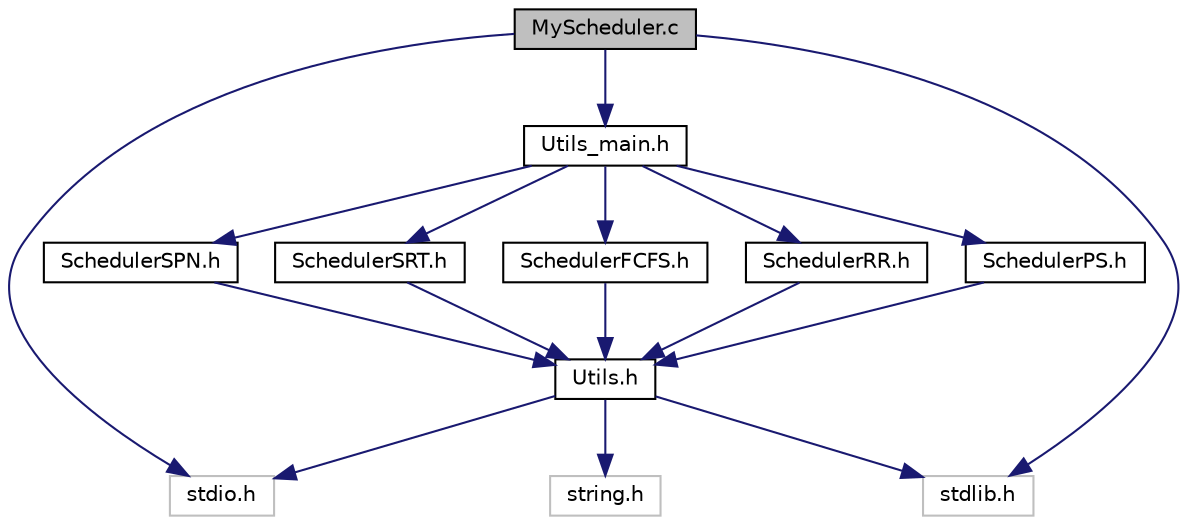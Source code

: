 digraph "MyScheduler.c"
{
 // LATEX_PDF_SIZE
  edge [fontname="Helvetica",fontsize="10",labelfontname="Helvetica",labelfontsize="10"];
  node [fontname="Helvetica",fontsize="10",shape=record];
  Node1 [label="MyScheduler.c",height=0.2,width=0.4,color="black", fillcolor="grey75", style="filled", fontcolor="black",tooltip=" "];
  Node1 -> Node2 [color="midnightblue",fontsize="10",style="solid"];
  Node2 [label="stdio.h",height=0.2,width=0.4,color="grey75", fillcolor="white", style="filled",tooltip=" "];
  Node1 -> Node3 [color="midnightblue",fontsize="10",style="solid"];
  Node3 [label="stdlib.h",height=0.2,width=0.4,color="grey75", fillcolor="white", style="filled",tooltip=" "];
  Node1 -> Node4 [color="midnightblue",fontsize="10",style="solid"];
  Node4 [label="Utils_main.h",height=0.2,width=0.4,color="black", fillcolor="white", style="filled",URL="$Utils__main_8h.html",tooltip=" "];
  Node4 -> Node5 [color="midnightblue",fontsize="10",style="solid"];
  Node5 [label="SchedulerFCFS.h",height=0.2,width=0.4,color="black", fillcolor="white", style="filled",URL="$SchedulerFCFS_8h.html",tooltip=" "];
  Node5 -> Node6 [color="midnightblue",fontsize="10",style="solid"];
  Node6 [label="Utils.h",height=0.2,width=0.4,color="black", fillcolor="white", style="filled",URL="$Utils_8h.html",tooltip=" "];
  Node6 -> Node2 [color="midnightblue",fontsize="10",style="solid"];
  Node6 -> Node3 [color="midnightblue",fontsize="10",style="solid"];
  Node6 -> Node7 [color="midnightblue",fontsize="10",style="solid"];
  Node7 [label="string.h",height=0.2,width=0.4,color="grey75", fillcolor="white", style="filled",tooltip=" "];
  Node4 -> Node8 [color="midnightblue",fontsize="10",style="solid"];
  Node8 [label="SchedulerRR.h",height=0.2,width=0.4,color="black", fillcolor="white", style="filled",URL="$SchedulerRR_8h.html",tooltip=" "];
  Node8 -> Node6 [color="midnightblue",fontsize="10",style="solid"];
  Node4 -> Node9 [color="midnightblue",fontsize="10",style="solid"];
  Node9 [label="SchedulerPS.h",height=0.2,width=0.4,color="black", fillcolor="white", style="filled",URL="$SchedulerPS_8h.html",tooltip=" "];
  Node9 -> Node6 [color="midnightblue",fontsize="10",style="solid"];
  Node4 -> Node10 [color="midnightblue",fontsize="10",style="solid"];
  Node10 [label="SchedulerSPN.h",height=0.2,width=0.4,color="black", fillcolor="white", style="filled",URL="$SchedulerSPN_8h.html",tooltip=" "];
  Node10 -> Node6 [color="midnightblue",fontsize="10",style="solid"];
  Node4 -> Node11 [color="midnightblue",fontsize="10",style="solid"];
  Node11 [label="SchedulerSRT.h",height=0.2,width=0.4,color="black", fillcolor="white", style="filled",URL="$SchedulerSRT_8h.html",tooltip=" "];
  Node11 -> Node6 [color="midnightblue",fontsize="10",style="solid"];
}
